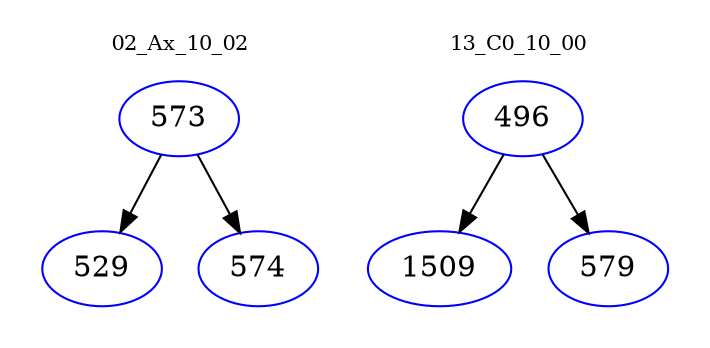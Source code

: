 digraph{
subgraph cluster_0 {
color = white
label = "02_Ax_10_02";
fontsize=10;
T0_573 [label="573", color="blue"]
T0_573 -> T0_529 [color="black"]
T0_529 [label="529", color="blue"]
T0_573 -> T0_574 [color="black"]
T0_574 [label="574", color="blue"]
}
subgraph cluster_1 {
color = white
label = "13_C0_10_00";
fontsize=10;
T1_496 [label="496", color="blue"]
T1_496 -> T1_1509 [color="black"]
T1_1509 [label="1509", color="blue"]
T1_496 -> T1_579 [color="black"]
T1_579 [label="579", color="blue"]
}
}
